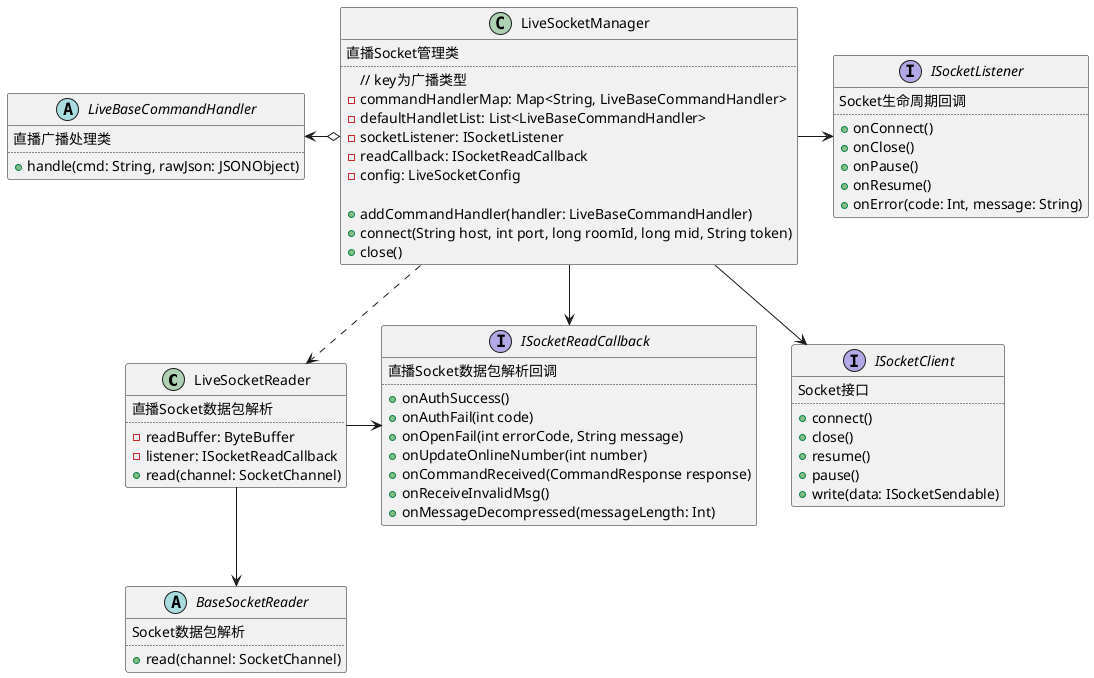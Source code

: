@startuml
class LiveSocketReader {
    直播Socket数据包解析
    ..
    -readBuffer: ByteBuffer
    -listener: ISocketReadCallback
    +read(channel: SocketChannel)
}

class LiveSocketManager {
    直播Socket管理类
    ..
    // key为广播类型
    -commandHandlerMap: Map<String, LiveBaseCommandHandler>
    -defaultHandletList: List<LiveBaseCommandHandler>
    -socketListener: ISocketListener
    -readCallback: ISocketReadCallback
    -config: LiveSocketConfig

    +addCommandHandler(handler: LiveBaseCommandHandler)
    +connect(String host, int port, long roomId, long mid, String token)
    +close()
}

abstract class LiveBaseCommandHandler {
    直播广播处理类
    ..
    +handle(cmd: String, rawJson: JSONObject)
}

interface ISocketReadCallback {
    直播Socket数据包解析回调
    ..
    +onAuthSuccess()
    +onAuthFail(int code)
    +onOpenFail(int errorCode, String message)
    +onUpdateOnlineNumber(int number)
    +onCommandReceived(CommandResponse response)
    +onReceiveInvalidMsg()
    +onMessageDecompressed(messageLength: Int)
}

interface ISocketListener {
    Socket生命周期回调
    ..
    +onConnect()
    +onClose()
    +onPause()
    +onResume()
    +onError(code: Int, message: String)
}

abstract class BaseSocketReader {
    Socket数据包解析
    ..
    +read(channel: SocketChannel)
}

interface ISocketClient {
    Socket接口
    ..
    +connect()
    +close()
    +resume()
    +pause()
    +write(data: ISocketSendable)
}

LiveSocketReader -r-> ISocketReadCallback
LiveSocketReader --> BaseSocketReader
LiveSocketManager ..> LiveSocketReader
LiveSocketManager --> ISocketReadCallback
LiveSocketManager o-left-> LiveBaseCommandHandler
LiveSocketManager --> ISocketClient
LiveSocketManager -r-> ISocketListener
@enduml